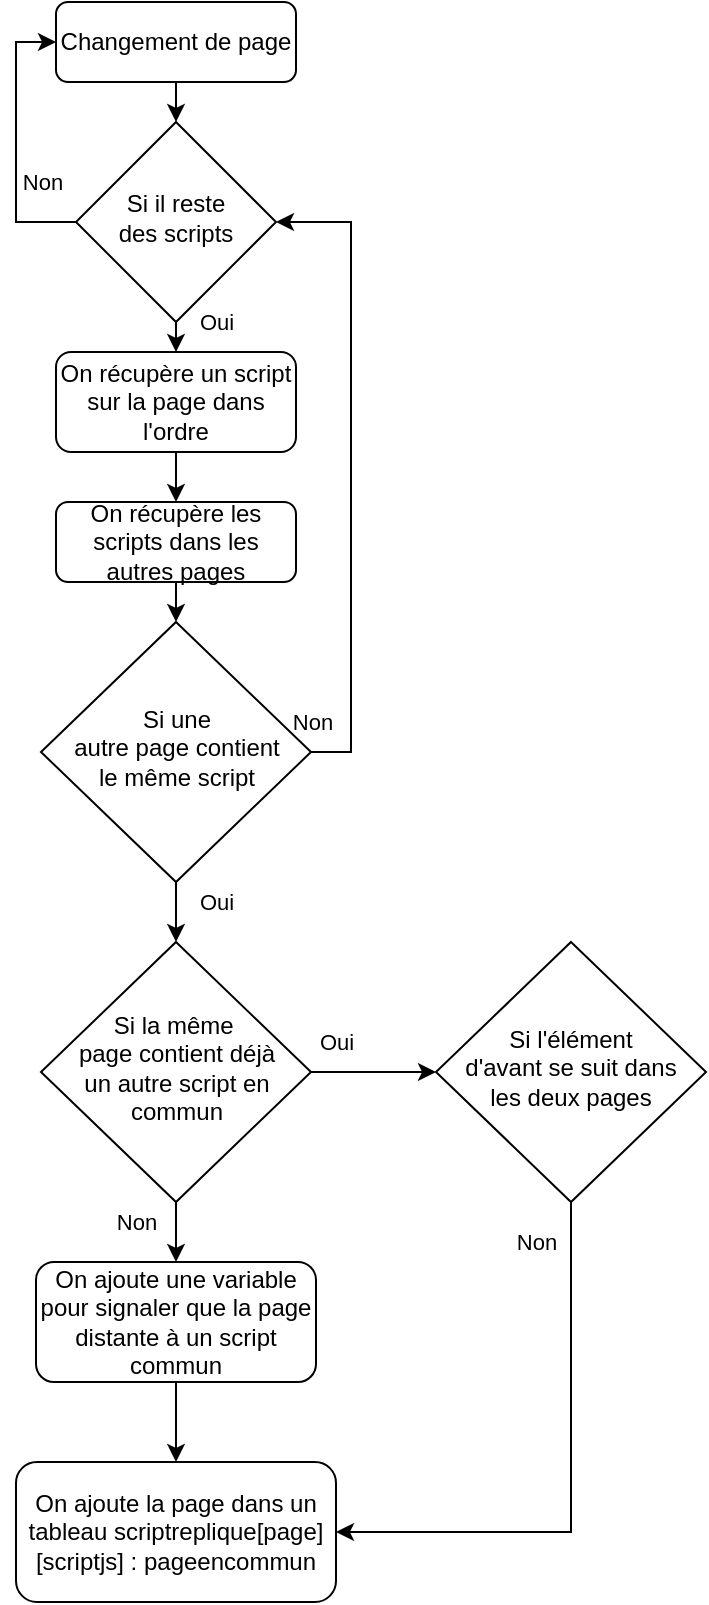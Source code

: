 <mxfile version="13.10.0" type="device"><diagram id="C5RBs43oDa-KdzZeNtuy" name="Page-1"><mxGraphModel dx="868" dy="467" grid="1" gridSize="10" guides="1" tooltips="1" connect="1" arrows="1" fold="1" page="1" pageScale="1" pageWidth="827" pageHeight="1169" math="0" shadow="0"><root><mxCell id="WIyWlLk6GJQsqaUBKTNV-0"/><mxCell id="WIyWlLk6GJQsqaUBKTNV-1" parent="WIyWlLk6GJQsqaUBKTNV-0"/><mxCell id="6eGr2akm-xaJ72MKd3hs-17" style="edgeStyle=orthogonalEdgeStyle;rounded=0;orthogonalLoop=1;jettySize=auto;html=1;exitX=0.5;exitY=1;exitDx=0;exitDy=0;entryX=0.5;entryY=0;entryDx=0;entryDy=0;" edge="1" parent="WIyWlLk6GJQsqaUBKTNV-1" source="6eGr2akm-xaJ72MKd3hs-0" target="6eGr2akm-xaJ72MKd3hs-13"><mxGeometry relative="1" as="geometry"/></mxCell><mxCell id="6eGr2akm-xaJ72MKd3hs-0" value="Changement de page" style="rounded=1;whiteSpace=wrap;html=1;fontSize=12;glass=0;strokeWidth=1;shadow=0;" vertex="1" parent="WIyWlLk6GJQsqaUBKTNV-1"><mxGeometry x="200" y="10" width="120" height="40" as="geometry"/></mxCell><mxCell id="6eGr2akm-xaJ72MKd3hs-21" style="edgeStyle=orthogonalEdgeStyle;rounded=0;orthogonalLoop=1;jettySize=auto;html=1;exitX=0.5;exitY=1;exitDx=0;exitDy=0;entryX=0.5;entryY=0;entryDx=0;entryDy=0;" edge="1" parent="WIyWlLk6GJQsqaUBKTNV-1" source="6eGr2akm-xaJ72MKd3hs-1" target="6eGr2akm-xaJ72MKd3hs-3"><mxGeometry relative="1" as="geometry"/></mxCell><mxCell id="6eGr2akm-xaJ72MKd3hs-1" value="On récupère les scripts dans les autres pages" style="rounded=1;whiteSpace=wrap;html=1;fontSize=12;glass=0;strokeWidth=1;shadow=0;" vertex="1" parent="WIyWlLk6GJQsqaUBKTNV-1"><mxGeometry x="200" y="260" width="120" height="40" as="geometry"/></mxCell><mxCell id="6eGr2akm-xaJ72MKd3hs-19" value="Non" style="edgeStyle=orthogonalEdgeStyle;rounded=0;orthogonalLoop=1;jettySize=auto;html=1;exitX=1;exitY=0.5;exitDx=0;exitDy=0;entryX=1;entryY=0.5;entryDx=0;entryDy=0;" edge="1" parent="WIyWlLk6GJQsqaUBKTNV-1" source="6eGr2akm-xaJ72MKd3hs-3" target="6eGr2akm-xaJ72MKd3hs-13"><mxGeometry x="-1" y="15" relative="1" as="geometry"><mxPoint as="offset"/></mxGeometry></mxCell><mxCell id="6eGr2akm-xaJ72MKd3hs-22" value="Oui" style="edgeStyle=orthogonalEdgeStyle;rounded=0;orthogonalLoop=1;jettySize=auto;html=1;exitX=0.5;exitY=1;exitDx=0;exitDy=0;entryX=0.5;entryY=0;entryDx=0;entryDy=0;" edge="1" parent="WIyWlLk6GJQsqaUBKTNV-1" source="6eGr2akm-xaJ72MKd3hs-3" target="6eGr2akm-xaJ72MKd3hs-7"><mxGeometry x="-0.333" y="20" relative="1" as="geometry"><mxPoint as="offset"/></mxGeometry></mxCell><mxCell id="6eGr2akm-xaJ72MKd3hs-3" value="Si une&lt;br&gt;autre page contient&lt;br&gt;le même script" style="rhombus;whiteSpace=wrap;html=1;shadow=0;fontFamily=Helvetica;fontSize=12;align=center;strokeWidth=1;spacing=6;spacingTop=-4;" vertex="1" parent="WIyWlLk6GJQsqaUBKTNV-1"><mxGeometry x="192.5" y="320" width="135" height="130" as="geometry"/></mxCell><mxCell id="6eGr2akm-xaJ72MKd3hs-24" value="Non" style="edgeStyle=orthogonalEdgeStyle;rounded=0;orthogonalLoop=1;jettySize=auto;html=1;exitX=0.5;exitY=1;exitDx=0;exitDy=0;entryX=0.5;entryY=0;entryDx=0;entryDy=0;" edge="1" parent="WIyWlLk6GJQsqaUBKTNV-1" source="6eGr2akm-xaJ72MKd3hs-7" target="6eGr2akm-xaJ72MKd3hs-23"><mxGeometry x="-0.333" y="-20" relative="1" as="geometry"><mxPoint as="offset"/></mxGeometry></mxCell><mxCell id="6eGr2akm-xaJ72MKd3hs-26" value="Oui" style="edgeStyle=orthogonalEdgeStyle;rounded=0;orthogonalLoop=1;jettySize=auto;html=1;exitX=1;exitY=0.5;exitDx=0;exitDy=0;entryX=0;entryY=0.5;entryDx=0;entryDy=0;" edge="1" parent="WIyWlLk6GJQsqaUBKTNV-1" source="6eGr2akm-xaJ72MKd3hs-7" target="6eGr2akm-xaJ72MKd3hs-25"><mxGeometry x="-0.6" y="15" relative="1" as="geometry"><mxPoint as="offset"/></mxGeometry></mxCell><mxCell id="6eGr2akm-xaJ72MKd3hs-7" value="Si la même&amp;nbsp;&lt;br&gt;page contient déjà&lt;br&gt;un autre script en&lt;br&gt;commun" style="rhombus;whiteSpace=wrap;html=1;shadow=0;fontFamily=Helvetica;fontSize=12;align=center;strokeWidth=1;spacing=6;spacingTop=-4;" vertex="1" parent="WIyWlLk6GJQsqaUBKTNV-1"><mxGeometry x="192.5" y="480" width="135" height="130" as="geometry"/></mxCell><mxCell id="6eGr2akm-xaJ72MKd3hs-20" style="edgeStyle=orthogonalEdgeStyle;rounded=0;orthogonalLoop=1;jettySize=auto;html=1;exitX=0.5;exitY=1;exitDx=0;exitDy=0;entryX=0.5;entryY=0;entryDx=0;entryDy=0;" edge="1" parent="WIyWlLk6GJQsqaUBKTNV-1" source="6eGr2akm-xaJ72MKd3hs-8" target="6eGr2akm-xaJ72MKd3hs-1"><mxGeometry relative="1" as="geometry"/></mxCell><mxCell id="6eGr2akm-xaJ72MKd3hs-8" value="On récupère un script sur la page dans l'ordre" style="rounded=1;whiteSpace=wrap;html=1;fontSize=12;glass=0;strokeWidth=1;shadow=0;" vertex="1" parent="WIyWlLk6GJQsqaUBKTNV-1"><mxGeometry x="200" y="185" width="120" height="50" as="geometry"/></mxCell><mxCell id="6eGr2akm-xaJ72MKd3hs-15" style="edgeStyle=orthogonalEdgeStyle;rounded=0;orthogonalLoop=1;jettySize=auto;html=1;exitX=0;exitY=0.5;exitDx=0;exitDy=0;entryX=0;entryY=0.5;entryDx=0;entryDy=0;" edge="1" parent="WIyWlLk6GJQsqaUBKTNV-1" source="6eGr2akm-xaJ72MKd3hs-13" target="6eGr2akm-xaJ72MKd3hs-0"><mxGeometry relative="1" as="geometry"/></mxCell><mxCell id="6eGr2akm-xaJ72MKd3hs-16" value="Non" style="edgeLabel;html=1;align=center;verticalAlign=middle;resizable=0;points=[];" vertex="1" connectable="0" parent="6eGr2akm-xaJ72MKd3hs-15"><mxGeometry x="-0.271" y="2" relative="1" as="geometry"><mxPoint x="14.5" y="1" as="offset"/></mxGeometry></mxCell><mxCell id="6eGr2akm-xaJ72MKd3hs-18" value="Oui" style="edgeStyle=orthogonalEdgeStyle;rounded=0;orthogonalLoop=1;jettySize=auto;html=1;exitX=0.5;exitY=1;exitDx=0;exitDy=0;entryX=0.5;entryY=0;entryDx=0;entryDy=0;" edge="1" parent="WIyWlLk6GJQsqaUBKTNV-1" source="6eGr2akm-xaJ72MKd3hs-13" target="6eGr2akm-xaJ72MKd3hs-8"><mxGeometry x="-1" y="20" relative="1" as="geometry"><mxPoint as="offset"/></mxGeometry></mxCell><mxCell id="6eGr2akm-xaJ72MKd3hs-13" value="Si il reste&lt;br&gt;des scripts" style="rhombus;whiteSpace=wrap;html=1;shadow=0;fontFamily=Helvetica;fontSize=12;align=center;strokeWidth=1;spacing=6;spacingTop=-4;" vertex="1" parent="WIyWlLk6GJQsqaUBKTNV-1"><mxGeometry x="210" y="70" width="100" height="100" as="geometry"/></mxCell><mxCell id="6eGr2akm-xaJ72MKd3hs-29" style="edgeStyle=orthogonalEdgeStyle;rounded=0;orthogonalLoop=1;jettySize=auto;html=1;exitX=0.5;exitY=1;exitDx=0;exitDy=0;entryX=0.5;entryY=0;entryDx=0;entryDy=0;" edge="1" parent="WIyWlLk6GJQsqaUBKTNV-1" source="6eGr2akm-xaJ72MKd3hs-23" target="6eGr2akm-xaJ72MKd3hs-28"><mxGeometry relative="1" as="geometry"/></mxCell><mxCell id="6eGr2akm-xaJ72MKd3hs-23" value="On ajoute une variable pour signaler que la page distante à un script commun" style="rounded=1;whiteSpace=wrap;html=1;fontSize=12;glass=0;strokeWidth=1;shadow=0;" vertex="1" parent="WIyWlLk6GJQsqaUBKTNV-1"><mxGeometry x="190" y="640" width="140" height="60" as="geometry"/></mxCell><mxCell id="6eGr2akm-xaJ72MKd3hs-30" style="edgeStyle=orthogonalEdgeStyle;rounded=0;orthogonalLoop=1;jettySize=auto;html=1;exitX=0.5;exitY=1;exitDx=0;exitDy=0;entryX=1;entryY=0.5;entryDx=0;entryDy=0;" edge="1" parent="WIyWlLk6GJQsqaUBKTNV-1" source="6eGr2akm-xaJ72MKd3hs-25" target="6eGr2akm-xaJ72MKd3hs-28"><mxGeometry relative="1" as="geometry"/></mxCell><mxCell id="6eGr2akm-xaJ72MKd3hs-31" value="Non" style="edgeLabel;html=1;align=center;verticalAlign=middle;resizable=0;points=[];" vertex="1" connectable="0" parent="6eGr2akm-xaJ72MKd3hs-30"><mxGeometry x="-0.851" relative="1" as="geometry"><mxPoint x="-17.5" y="-1" as="offset"/></mxGeometry></mxCell><mxCell id="6eGr2akm-xaJ72MKd3hs-25" value="Si l'élément&lt;br&gt;d'avant se suit dans&lt;br&gt;les deux pages" style="rhombus;whiteSpace=wrap;html=1;shadow=0;fontFamily=Helvetica;fontSize=12;align=center;strokeWidth=1;spacing=6;spacingTop=-4;" vertex="1" parent="WIyWlLk6GJQsqaUBKTNV-1"><mxGeometry x="390" y="480" width="135" height="130" as="geometry"/></mxCell><mxCell id="6eGr2akm-xaJ72MKd3hs-28" value="On ajoute la page dans un tableau scriptreplique[page][scriptjs] : pageencommun" style="rounded=1;whiteSpace=wrap;html=1;fontSize=12;glass=0;strokeWidth=1;shadow=0;" vertex="1" parent="WIyWlLk6GJQsqaUBKTNV-1"><mxGeometry x="180" y="740" width="160" height="70" as="geometry"/></mxCell></root></mxGraphModel></diagram></mxfile>